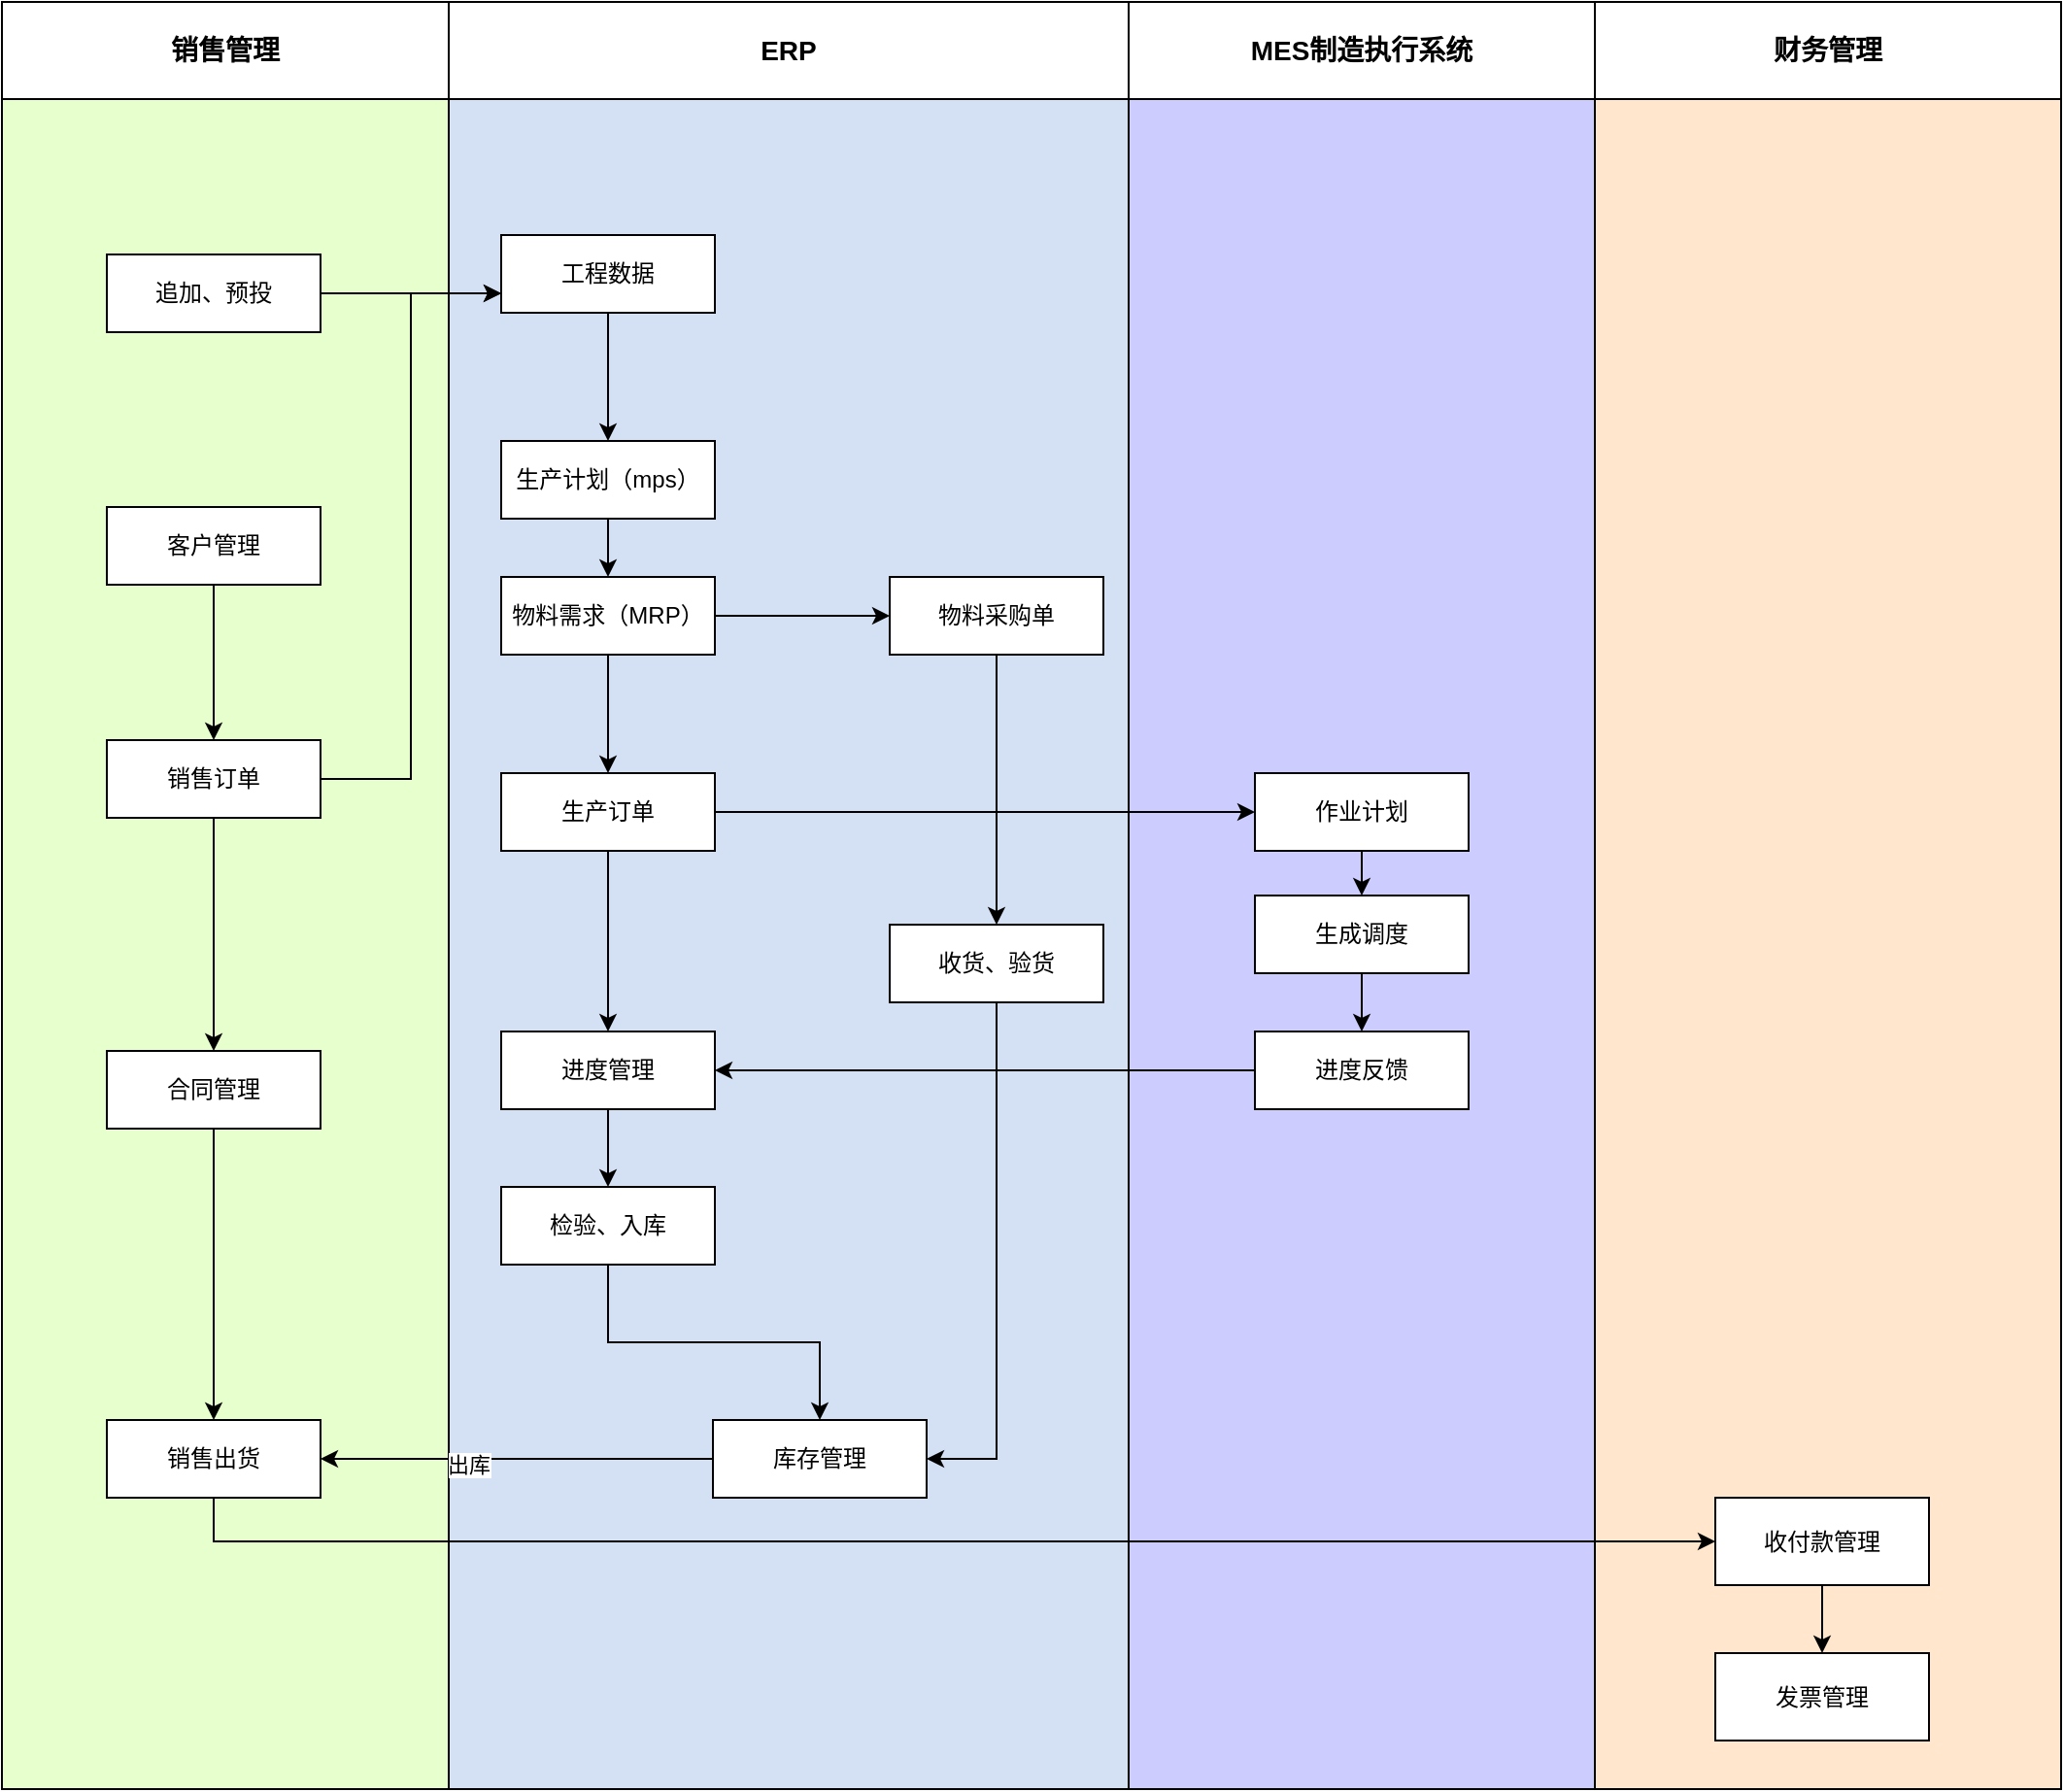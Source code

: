<mxfile version="27.1.6">
  <diagram name="第 1 页" id="C0grphwBuT5nrtr26YMs">
    <mxGraphModel dx="2066" dy="1111" grid="1" gridSize="10" guides="1" tooltips="1" connect="1" arrows="1" fold="1" page="1" pageScale="1" pageWidth="827" pageHeight="1169" math="0" shadow="0">
      <root>
        <mxCell id="0" />
        <mxCell id="1" parent="0" />
        <mxCell id="UZdIwau76gTkTRf2nX4t-52" value="" style="rounded=0;whiteSpace=wrap;html=1;fillColor=#FFE6CC;" parent="1" vertex="1">
          <mxGeometry x="1170" y="120" width="240" height="920" as="geometry" />
        </mxCell>
        <mxCell id="UZdIwau76gTkTRf2nX4t-51" value="" style="rounded=0;whiteSpace=wrap;html=1;fillColor=#CCCCFF;" parent="1" vertex="1">
          <mxGeometry x="930" y="120" width="240" height="920" as="geometry" />
        </mxCell>
        <mxCell id="UZdIwau76gTkTRf2nX4t-50" value="" style="rounded=0;whiteSpace=wrap;html=1;fillColor=#D4E1F5;" parent="1" vertex="1">
          <mxGeometry x="580" y="120" width="350" height="920" as="geometry" />
        </mxCell>
        <mxCell id="UZdIwau76gTkTRf2nX4t-49" value="" style="rounded=0;whiteSpace=wrap;html=1;fillColor=#E6FFCC;" parent="1" vertex="1">
          <mxGeometry x="350" y="120" width="230" height="920" as="geometry" />
        </mxCell>
        <mxCell id="z6uMGKgwcrjYF7hSnrwi-1" value="销售管理" style="rounded=0;whiteSpace=wrap;html=1;fontStyle=1;fontSize=14;" parent="1" vertex="1">
          <mxGeometry x="350" y="120" width="230" height="50" as="geometry" />
        </mxCell>
        <mxCell id="UZdIwau76gTkTRf2nX4t-4" value="财务管理" style="rounded=0;whiteSpace=wrap;html=1;fontSize=14;fontStyle=1" parent="1" vertex="1">
          <mxGeometry x="1170" y="120" width="240" height="50" as="geometry" />
        </mxCell>
        <mxCell id="UZdIwau76gTkTRf2nX4t-16" value="" style="edgeStyle=orthogonalEdgeStyle;rounded=0;orthogonalLoop=1;jettySize=auto;html=1;entryX=0;entryY=0.75;entryDx=0;entryDy=0;" parent="1" source="UZdIwau76gTkTRf2nX4t-5" target="UZdIwau76gTkTRf2nX4t-15" edge="1">
          <mxGeometry relative="1" as="geometry" />
        </mxCell>
        <mxCell id="UZdIwau76gTkTRf2nX4t-5" value="追加、预投" style="rounded=0;whiteSpace=wrap;html=1;" parent="1" vertex="1">
          <mxGeometry x="404" y="250" width="110" height="40" as="geometry" />
        </mxCell>
        <mxCell id="UZdIwau76gTkTRf2nX4t-8" value="" style="edgeStyle=orthogonalEdgeStyle;rounded=0;orthogonalLoop=1;jettySize=auto;html=1;" parent="1" source="UZdIwau76gTkTRf2nX4t-6" target="UZdIwau76gTkTRf2nX4t-7" edge="1">
          <mxGeometry relative="1" as="geometry" />
        </mxCell>
        <mxCell id="UZdIwau76gTkTRf2nX4t-6" value="客户管理" style="rounded=0;whiteSpace=wrap;html=1;" parent="1" vertex="1">
          <mxGeometry x="404" y="380" width="110" height="40" as="geometry" />
        </mxCell>
        <mxCell id="UZdIwau76gTkTRf2nX4t-26" style="edgeStyle=orthogonalEdgeStyle;rounded=0;orthogonalLoop=1;jettySize=auto;html=1;entryX=0;entryY=0.75;entryDx=0;entryDy=0;" parent="1" source="UZdIwau76gTkTRf2nX4t-7" target="UZdIwau76gTkTRf2nX4t-15" edge="1">
          <mxGeometry relative="1" as="geometry" />
        </mxCell>
        <mxCell id="UZdIwau76gTkTRf2nX4t-56" value="" style="edgeStyle=orthogonalEdgeStyle;rounded=0;orthogonalLoop=1;jettySize=auto;html=1;" parent="1" source="UZdIwau76gTkTRf2nX4t-7" target="UZdIwau76gTkTRf2nX4t-55" edge="1">
          <mxGeometry relative="1" as="geometry" />
        </mxCell>
        <mxCell id="UZdIwau76gTkTRf2nX4t-7" value="销售订单" style="rounded=0;whiteSpace=wrap;html=1;" parent="1" vertex="1">
          <mxGeometry x="404" y="500" width="110" height="40" as="geometry" />
        </mxCell>
        <mxCell id="UZdIwau76gTkTRf2nX4t-12" value="" style="edgeStyle=orthogonalEdgeStyle;rounded=0;orthogonalLoop=1;jettySize=auto;html=1;exitX=0.5;exitY=1;exitDx=0;exitDy=0;entryX=0;entryY=0.5;entryDx=0;entryDy=0;" parent="1" source="UZdIwau76gTkTRf2nX4t-9" target="UZdIwau76gTkTRf2nX4t-11" edge="1">
          <mxGeometry relative="1" as="geometry" />
        </mxCell>
        <mxCell id="UZdIwau76gTkTRf2nX4t-9" value="销售出货" style="rounded=0;whiteSpace=wrap;html=1;" parent="1" vertex="1">
          <mxGeometry x="404" y="850" width="110" height="40" as="geometry" />
        </mxCell>
        <mxCell id="UZdIwau76gTkTRf2nX4t-14" value="" style="edgeStyle=orthogonalEdgeStyle;rounded=0;orthogonalLoop=1;jettySize=auto;html=1;exitX=0.5;exitY=1;exitDx=0;exitDy=0;" parent="1" source="UZdIwau76gTkTRf2nX4t-11" target="UZdIwau76gTkTRf2nX4t-13" edge="1">
          <mxGeometry relative="1" as="geometry" />
        </mxCell>
        <mxCell id="UZdIwau76gTkTRf2nX4t-11" value="收付款管理" style="rounded=0;whiteSpace=wrap;html=1;" parent="1" vertex="1">
          <mxGeometry x="1232" y="890" width="110" height="45" as="geometry" />
        </mxCell>
        <mxCell id="UZdIwau76gTkTRf2nX4t-13" value="发票管理" style="rounded=0;whiteSpace=wrap;html=1;" parent="1" vertex="1">
          <mxGeometry x="1232" y="970" width="110" height="45" as="geometry" />
        </mxCell>
        <mxCell id="UZdIwau76gTkTRf2nX4t-18" value="" style="edgeStyle=orthogonalEdgeStyle;rounded=0;orthogonalLoop=1;jettySize=auto;html=1;" parent="1" source="UZdIwau76gTkTRf2nX4t-15" target="UZdIwau76gTkTRf2nX4t-17" edge="1">
          <mxGeometry relative="1" as="geometry" />
        </mxCell>
        <mxCell id="UZdIwau76gTkTRf2nX4t-15" value="工程数据" style="rounded=0;whiteSpace=wrap;html=1;" parent="1" vertex="1">
          <mxGeometry x="607" y="240" width="110" height="40" as="geometry" />
        </mxCell>
        <mxCell id="UZdIwau76gTkTRf2nX4t-20" value="" style="edgeStyle=orthogonalEdgeStyle;rounded=0;orthogonalLoop=1;jettySize=auto;html=1;" parent="1" source="UZdIwau76gTkTRf2nX4t-17" target="UZdIwau76gTkTRf2nX4t-19" edge="1">
          <mxGeometry relative="1" as="geometry" />
        </mxCell>
        <mxCell id="UZdIwau76gTkTRf2nX4t-17" value="生产计划（mps）" style="rounded=0;whiteSpace=wrap;html=1;" parent="1" vertex="1">
          <mxGeometry x="607" y="346" width="110" height="40" as="geometry" />
        </mxCell>
        <mxCell id="UZdIwau76gTkTRf2nX4t-22" value="" style="edgeStyle=orthogonalEdgeStyle;rounded=0;orthogonalLoop=1;jettySize=auto;html=1;" parent="1" source="UZdIwau76gTkTRf2nX4t-19" target="UZdIwau76gTkTRf2nX4t-21" edge="1">
          <mxGeometry relative="1" as="geometry" />
        </mxCell>
        <mxCell id="UZdIwau76gTkTRf2nX4t-25" value="" style="edgeStyle=orthogonalEdgeStyle;rounded=0;orthogonalLoop=1;jettySize=auto;html=1;entryX=0;entryY=0.5;entryDx=0;entryDy=0;" parent="1" source="UZdIwau76gTkTRf2nX4t-19" target="UZdIwau76gTkTRf2nX4t-24" edge="1">
          <mxGeometry relative="1" as="geometry" />
        </mxCell>
        <mxCell id="UZdIwau76gTkTRf2nX4t-19" value="物料需求（MRP）" style="rounded=0;whiteSpace=wrap;html=1;" parent="1" vertex="1">
          <mxGeometry x="607" y="416" width="110" height="40" as="geometry" />
        </mxCell>
        <mxCell id="UZdIwau76gTkTRf2nX4t-37" value="" style="edgeStyle=orthogonalEdgeStyle;rounded=0;orthogonalLoop=1;jettySize=auto;html=1;" parent="1" source="UZdIwau76gTkTRf2nX4t-21" target="UZdIwau76gTkTRf2nX4t-36" edge="1">
          <mxGeometry relative="1" as="geometry" />
        </mxCell>
        <mxCell id="UZdIwau76gTkTRf2nX4t-46" style="edgeStyle=orthogonalEdgeStyle;rounded=0;orthogonalLoop=1;jettySize=auto;html=1;" parent="1" source="UZdIwau76gTkTRf2nX4t-21" target="UZdIwau76gTkTRf2nX4t-27" edge="1">
          <mxGeometry relative="1" as="geometry" />
        </mxCell>
        <mxCell id="UZdIwau76gTkTRf2nX4t-21" value="生产订单" style="rounded=0;whiteSpace=wrap;html=1;" parent="1" vertex="1">
          <mxGeometry x="607" y="517" width="110" height="40" as="geometry" />
        </mxCell>
        <mxCell id="UZdIwau76gTkTRf2nX4t-42" style="edgeStyle=orthogonalEdgeStyle;rounded=0;orthogonalLoop=1;jettySize=auto;html=1;entryX=1;entryY=0.5;entryDx=0;entryDy=0;" parent="1" source="UZdIwau76gTkTRf2nX4t-23" target="UZdIwau76gTkTRf2nX4t-9" edge="1">
          <mxGeometry relative="1" as="geometry" />
        </mxCell>
        <mxCell id="UZdIwau76gTkTRf2nX4t-43" value="出库" style="edgeLabel;html=1;align=center;verticalAlign=middle;resizable=0;points=[];" parent="UZdIwau76gTkTRf2nX4t-42" vertex="1" connectable="0">
          <mxGeometry x="0.254" y="3" relative="1" as="geometry">
            <mxPoint as="offset" />
          </mxGeometry>
        </mxCell>
        <mxCell id="UZdIwau76gTkTRf2nX4t-23" value="库存管理" style="rounded=0;whiteSpace=wrap;html=1;" parent="1" vertex="1">
          <mxGeometry x="716" y="850" width="110" height="40" as="geometry" />
        </mxCell>
        <mxCell id="UZdIwau76gTkTRf2nX4t-33" value="" style="edgeStyle=orthogonalEdgeStyle;rounded=0;orthogonalLoop=1;jettySize=auto;html=1;" parent="1" source="UZdIwau76gTkTRf2nX4t-24" target="UZdIwau76gTkTRf2nX4t-32" edge="1">
          <mxGeometry relative="1" as="geometry" />
        </mxCell>
        <mxCell id="UZdIwau76gTkTRf2nX4t-24" value="物料采购单" style="rounded=0;whiteSpace=wrap;html=1;" parent="1" vertex="1">
          <mxGeometry x="807" y="416" width="110" height="40" as="geometry" />
        </mxCell>
        <mxCell id="UZdIwau76gTkTRf2nX4t-29" value="" style="edgeStyle=orthogonalEdgeStyle;rounded=0;orthogonalLoop=1;jettySize=auto;html=1;" parent="1" source="UZdIwau76gTkTRf2nX4t-27" target="UZdIwau76gTkTRf2nX4t-28" edge="1">
          <mxGeometry relative="1" as="geometry" />
        </mxCell>
        <mxCell id="UZdIwau76gTkTRf2nX4t-27" value="作业计划" style="rounded=0;whiteSpace=wrap;html=1;" parent="1" vertex="1">
          <mxGeometry x="995" y="517" width="110" height="40" as="geometry" />
        </mxCell>
        <mxCell id="UZdIwau76gTkTRf2nX4t-31" value="" style="edgeStyle=orthogonalEdgeStyle;rounded=0;orthogonalLoop=1;jettySize=auto;html=1;" parent="1" source="UZdIwau76gTkTRf2nX4t-28" target="UZdIwau76gTkTRf2nX4t-30" edge="1">
          <mxGeometry relative="1" as="geometry" />
        </mxCell>
        <mxCell id="UZdIwau76gTkTRf2nX4t-28" value="生成调度" style="rounded=0;whiteSpace=wrap;html=1;" parent="1" vertex="1">
          <mxGeometry x="995" y="580" width="110" height="40" as="geometry" />
        </mxCell>
        <mxCell id="UZdIwau76gTkTRf2nX4t-45" style="edgeStyle=orthogonalEdgeStyle;rounded=0;orthogonalLoop=1;jettySize=auto;html=1;entryX=1;entryY=0.5;entryDx=0;entryDy=0;" parent="1" source="UZdIwau76gTkTRf2nX4t-30" target="UZdIwau76gTkTRf2nX4t-36" edge="1">
          <mxGeometry relative="1" as="geometry" />
        </mxCell>
        <mxCell id="UZdIwau76gTkTRf2nX4t-30" value="进度反馈" style="rounded=0;whiteSpace=wrap;html=1;" parent="1" vertex="1">
          <mxGeometry x="995" y="650" width="110" height="40" as="geometry" />
        </mxCell>
        <mxCell id="UZdIwau76gTkTRf2nX4t-34" style="edgeStyle=orthogonalEdgeStyle;rounded=0;orthogonalLoop=1;jettySize=auto;html=1;entryX=1;entryY=0.5;entryDx=0;entryDy=0;" parent="1" source="UZdIwau76gTkTRf2nX4t-32" target="UZdIwau76gTkTRf2nX4t-23" edge="1">
          <mxGeometry relative="1" as="geometry" />
        </mxCell>
        <mxCell id="UZdIwau76gTkTRf2nX4t-32" value="收货、验货" style="rounded=0;whiteSpace=wrap;html=1;" parent="1" vertex="1">
          <mxGeometry x="807" y="595" width="110" height="40" as="geometry" />
        </mxCell>
        <mxCell id="UZdIwau76gTkTRf2nX4t-40" value="" style="edgeStyle=orthogonalEdgeStyle;rounded=0;orthogonalLoop=1;jettySize=auto;html=1;" parent="1" source="UZdIwau76gTkTRf2nX4t-36" target="UZdIwau76gTkTRf2nX4t-39" edge="1">
          <mxGeometry relative="1" as="geometry" />
        </mxCell>
        <mxCell id="UZdIwau76gTkTRf2nX4t-36" value="进度管理" style="rounded=0;whiteSpace=wrap;html=1;" parent="1" vertex="1">
          <mxGeometry x="607" y="650" width="110" height="40" as="geometry" />
        </mxCell>
        <mxCell id="UZdIwau76gTkTRf2nX4t-41" style="edgeStyle=orthogonalEdgeStyle;rounded=0;orthogonalLoop=1;jettySize=auto;html=1;entryX=0.5;entryY=0;entryDx=0;entryDy=0;" parent="1" source="UZdIwau76gTkTRf2nX4t-39" target="UZdIwau76gTkTRf2nX4t-23" edge="1">
          <mxGeometry relative="1" as="geometry" />
        </mxCell>
        <mxCell id="UZdIwau76gTkTRf2nX4t-39" value="检验、入库" style="rounded=0;whiteSpace=wrap;html=1;" parent="1" vertex="1">
          <mxGeometry x="607" y="730" width="110" height="40" as="geometry" />
        </mxCell>
        <mxCell id="UZdIwau76gTkTRf2nX4t-53" value="ERP" style="rounded=0;whiteSpace=wrap;html=1;fontStyle=1;fontSize=14;" parent="1" vertex="1">
          <mxGeometry x="580" y="120" width="350" height="50" as="geometry" />
        </mxCell>
        <mxCell id="UZdIwau76gTkTRf2nX4t-54" value="&lt;font style=&quot;&quot;&gt;MES制造执行系统&lt;/font&gt;" style="rounded=0;whiteSpace=wrap;html=1;fontStyle=1;fontSize=14;" parent="1" vertex="1">
          <mxGeometry x="930" y="120" width="240" height="50" as="geometry" />
        </mxCell>
        <mxCell id="UZdIwau76gTkTRf2nX4t-57" style="edgeStyle=orthogonalEdgeStyle;rounded=0;orthogonalLoop=1;jettySize=auto;html=1;" parent="1" source="UZdIwau76gTkTRf2nX4t-55" target="UZdIwau76gTkTRf2nX4t-9" edge="1">
          <mxGeometry relative="1" as="geometry" />
        </mxCell>
        <mxCell id="UZdIwau76gTkTRf2nX4t-55" value="合同管理" style="rounded=0;whiteSpace=wrap;html=1;" parent="1" vertex="1">
          <mxGeometry x="404" y="660" width="110" height="40" as="geometry" />
        </mxCell>
      </root>
    </mxGraphModel>
  </diagram>
</mxfile>
